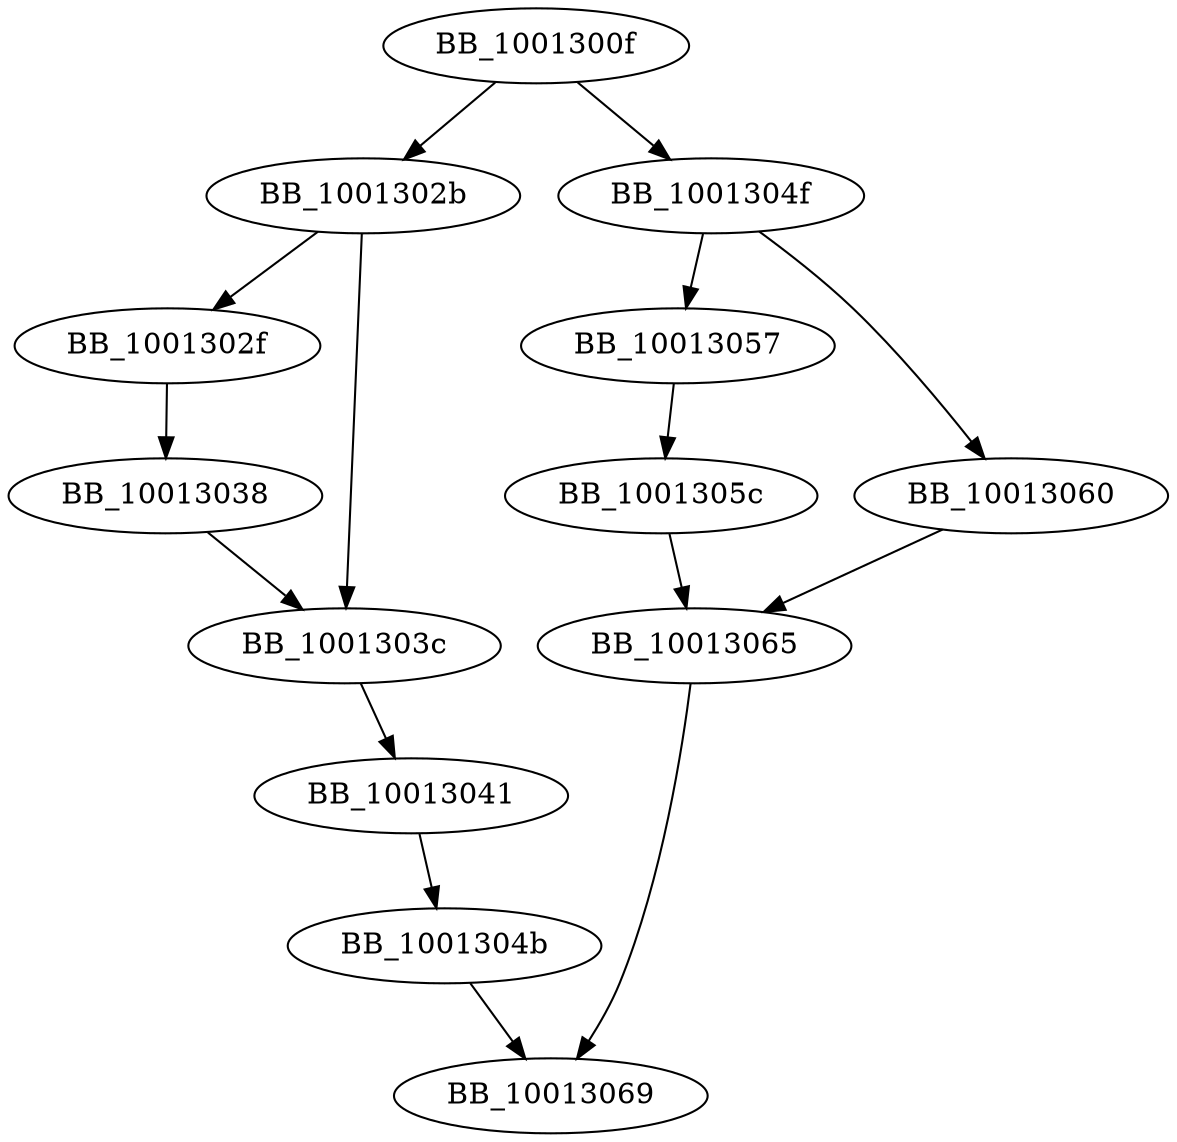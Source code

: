 DiGraph __controlfp_s{
BB_1001300f->BB_1001302b
BB_1001300f->BB_1001304f
BB_1001302b->BB_1001302f
BB_1001302b->BB_1001303c
BB_1001302f->BB_10013038
BB_10013038->BB_1001303c
BB_1001303c->BB_10013041
BB_10013041->BB_1001304b
BB_1001304b->BB_10013069
BB_1001304f->BB_10013057
BB_1001304f->BB_10013060
BB_10013057->BB_1001305c
BB_1001305c->BB_10013065
BB_10013060->BB_10013065
BB_10013065->BB_10013069
}
